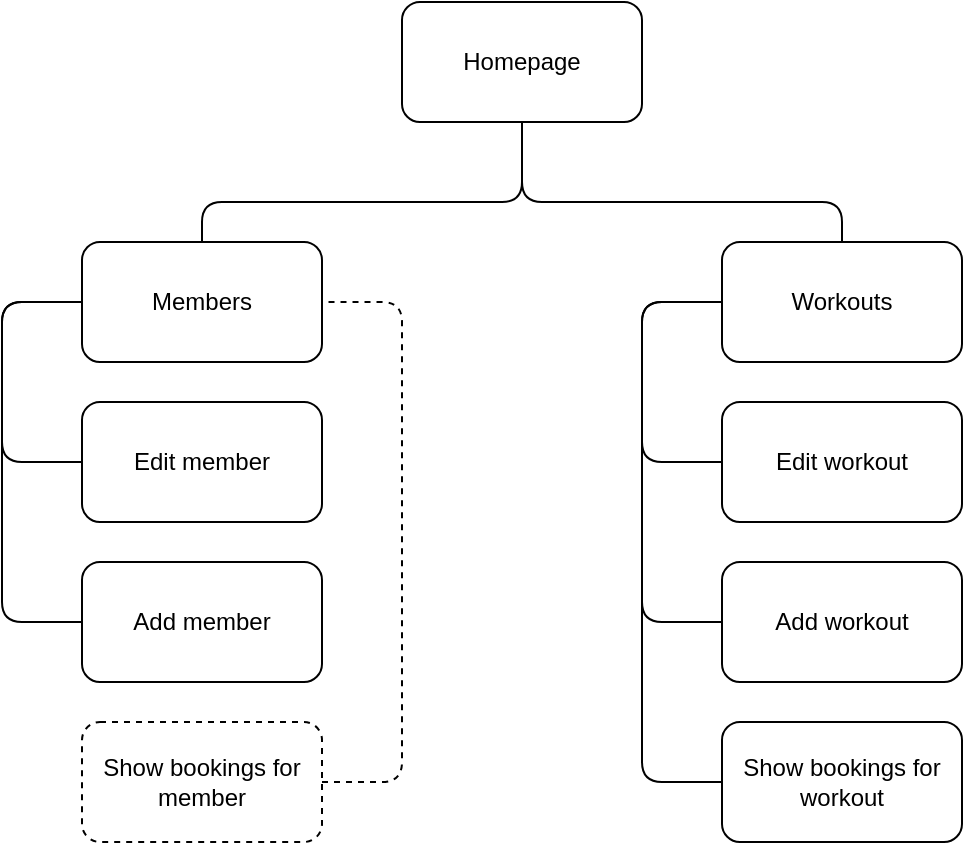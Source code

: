 <mxfile version="13.10.0" type="embed">
    <diagram id="-0A5DbkG1wL2lSM72jVa" name="Page-1">
        <mxGraphModel dx="628" dy="469" grid="1" gridSize="10" guides="1" tooltips="1" connect="1" arrows="1" fold="1" page="1" pageScale="1" pageWidth="827" pageHeight="1169" math="0" shadow="0">
            <root>
                <mxCell id="0"/>
                <mxCell id="1" parent="0"/>
                <mxCell id="2" value="Homepage" style="rounded=1;whiteSpace=wrap;html=1;" vertex="1" parent="1">
                    <mxGeometry x="240" y="40" width="120" height="60" as="geometry"/>
                </mxCell>
                <mxCell id="3" value="Members" style="rounded=1;whiteSpace=wrap;html=1;" vertex="1" parent="1">
                    <mxGeometry x="80" y="160" width="120" height="60" as="geometry"/>
                </mxCell>
                <mxCell id="4" value="Workouts" style="rounded=1;whiteSpace=wrap;html=1;" vertex="1" parent="1">
                    <mxGeometry x="400" y="160" width="120" height="60" as="geometry"/>
                </mxCell>
                <mxCell id="5" value="" style="endArrow=none;html=1;exitX=0.5;exitY=0;exitDx=0;exitDy=0;entryX=0.5;entryY=1;entryDx=0;entryDy=0;" edge="1" parent="1" source="3" target="2">
                    <mxGeometry width="50" height="50" relative="1" as="geometry">
                        <mxPoint x="120" y="140" as="sourcePoint"/>
                        <mxPoint x="170" y="90" as="targetPoint"/>
                        <Array as="points">
                            <mxPoint x="140" y="140"/>
                            <mxPoint x="300" y="140"/>
                        </Array>
                    </mxGeometry>
                </mxCell>
                <mxCell id="6" value="" style="endArrow=none;html=1;exitX=0.5;exitY=0;exitDx=0;exitDy=0;entryX=0.5;entryY=1;entryDx=0;entryDy=0;" edge="1" parent="1" source="4" target="2">
                    <mxGeometry width="50" height="50" relative="1" as="geometry">
                        <mxPoint x="150" y="170" as="sourcePoint"/>
                        <mxPoint x="310" y="110" as="targetPoint"/>
                        <Array as="points">
                            <mxPoint x="460" y="140"/>
                            <mxPoint x="300" y="140"/>
                        </Array>
                    </mxGeometry>
                </mxCell>
                <mxCell id="7" value="Edit member" style="rounded=1;whiteSpace=wrap;html=1;" vertex="1" parent="1">
                    <mxGeometry x="80" y="240" width="120" height="60" as="geometry"/>
                </mxCell>
                <mxCell id="8" value="Add member" style="rounded=1;whiteSpace=wrap;html=1;" vertex="1" parent="1">
                    <mxGeometry x="80" y="320" width="120" height="60" as="geometry"/>
                </mxCell>
                <mxCell id="9" value="Edit workout" style="rounded=1;whiteSpace=wrap;html=1;" vertex="1" parent="1">
                    <mxGeometry x="400" y="240" width="120" height="60" as="geometry"/>
                </mxCell>
                <mxCell id="10" value="Add workout" style="rounded=1;whiteSpace=wrap;html=1;" vertex="1" parent="1">
                    <mxGeometry x="400" y="320" width="120" height="60" as="geometry"/>
                </mxCell>
                <mxCell id="11" value="Show bookings for workout" style="rounded=1;whiteSpace=wrap;html=1;" vertex="1" parent="1">
                    <mxGeometry x="400" y="400" width="120" height="60" as="geometry"/>
                </mxCell>
                <mxCell id="12" value="" style="endArrow=none;html=1;entryX=0;entryY=0.5;entryDx=0;entryDy=0;exitX=0;exitY=0.5;exitDx=0;exitDy=0;" edge="1" parent="1" source="8" target="3">
                    <mxGeometry width="50" height="50" relative="1" as="geometry">
                        <mxPoint x="10" y="220" as="sourcePoint"/>
                        <mxPoint x="60" y="170" as="targetPoint"/>
                        <Array as="points">
                            <mxPoint x="40" y="350"/>
                            <mxPoint x="40" y="190"/>
                        </Array>
                    </mxGeometry>
                </mxCell>
                <mxCell id="13" value="" style="endArrow=none;html=1;exitX=0;exitY=0.5;exitDx=0;exitDy=0;entryX=0;entryY=0.5;entryDx=0;entryDy=0;" edge="1" parent="1" source="7" target="3">
                    <mxGeometry width="50" height="50" relative="1" as="geometry">
                        <mxPoint x="90" y="350" as="sourcePoint"/>
                        <mxPoint x="70" y="170" as="targetPoint"/>
                        <Array as="points">
                            <mxPoint x="40" y="270"/>
                            <mxPoint x="40" y="190"/>
                        </Array>
                    </mxGeometry>
                </mxCell>
                <mxCell id="14" value="" style="endArrow=none;html=1;entryX=0;entryY=0.5;entryDx=0;entryDy=0;exitX=0;exitY=0.5;exitDx=0;exitDy=0;" edge="1" parent="1">
                    <mxGeometry width="50" height="50" relative="1" as="geometry">
                        <mxPoint x="400" y="350" as="sourcePoint"/>
                        <mxPoint x="400" y="190" as="targetPoint"/>
                        <Array as="points">
                            <mxPoint x="360" y="350"/>
                            <mxPoint x="360" y="190"/>
                        </Array>
                    </mxGeometry>
                </mxCell>
                <mxCell id="15" value="" style="endArrow=none;html=1;exitX=0;exitY=0.5;exitDx=0;exitDy=0;entryX=0;entryY=0.5;entryDx=0;entryDy=0;" edge="1" parent="1">
                    <mxGeometry width="50" height="50" relative="1" as="geometry">
                        <mxPoint x="400" y="270" as="sourcePoint"/>
                        <mxPoint x="400" y="190" as="targetPoint"/>
                        <Array as="points">
                            <mxPoint x="360" y="270"/>
                            <mxPoint x="360" y="190"/>
                        </Array>
                    </mxGeometry>
                </mxCell>
                <mxCell id="16" value="" style="endArrow=none;html=1;exitX=0;exitY=0.5;exitDx=0;exitDy=0;" edge="1" parent="1" source="11">
                    <mxGeometry width="50" height="50" relative="1" as="geometry">
                        <mxPoint x="360" y="440" as="sourcePoint"/>
                        <mxPoint x="360" y="320" as="targetPoint"/>
                        <Array as="points">
                            <mxPoint x="360" y="430"/>
                        </Array>
                    </mxGeometry>
                </mxCell>
                <mxCell id="17" value="Show bookings for member" style="rounded=1;whiteSpace=wrap;html=1;dashed=1;" vertex="1" parent="1">
                    <mxGeometry x="80" y="400" width="120" height="60" as="geometry"/>
                </mxCell>
                <mxCell id="18" value="" style="endArrow=none;html=1;exitX=1;exitY=0.5;exitDx=0;exitDy=0;entryX=1;entryY=0.5;entryDx=0;entryDy=0;dashed=1;" edge="1" parent="1" source="17" target="3">
                    <mxGeometry width="50" height="50" relative="1" as="geometry">
                        <mxPoint x="280" y="430" as="sourcePoint"/>
                        <mxPoint x="280" y="350" as="targetPoint"/>
                        <Array as="points">
                            <mxPoint x="240" y="430"/>
                            <mxPoint x="240" y="190"/>
                        </Array>
                    </mxGeometry>
                </mxCell>
            </root>
        </mxGraphModel>
    </diagram>
</mxfile>